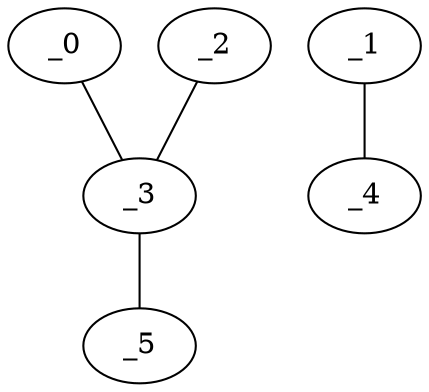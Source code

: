 graph MP1_0007 {
	_0	 [x="1.14234",
		y="2.14569"];
	_3	 [x="0.51",
		y=3];
	_0 -- _3;
	_1	 [x="2.5",
		y="0.5"];
	_4	 [x="1.96963",
		y="0.118106"];
	_1 -- _4;
	_2	 [x="0.823056",
		y="0.627983"];
	_2 -- _3;
	_5	 [x="2.20314",
		y="1.57385"];
	_3 -- _5;
}

